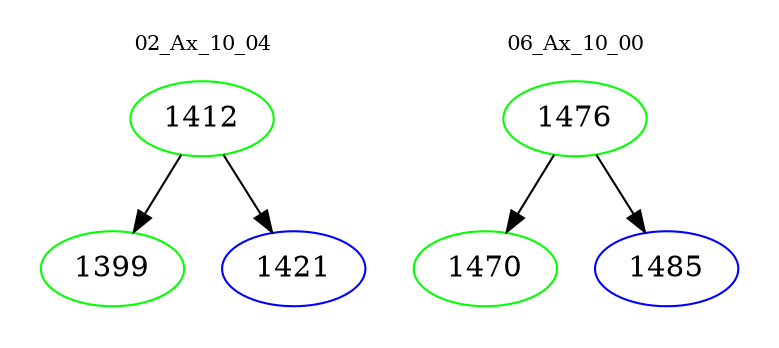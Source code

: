 digraph{
subgraph cluster_0 {
color = white
label = "02_Ax_10_04";
fontsize=10;
T0_1412 [label="1412", color="green"]
T0_1412 -> T0_1399 [color="black"]
T0_1399 [label="1399", color="green"]
T0_1412 -> T0_1421 [color="black"]
T0_1421 [label="1421", color="blue"]
}
subgraph cluster_1 {
color = white
label = "06_Ax_10_00";
fontsize=10;
T1_1476 [label="1476", color="green"]
T1_1476 -> T1_1470 [color="black"]
T1_1470 [label="1470", color="green"]
T1_1476 -> T1_1485 [color="black"]
T1_1485 [label="1485", color="blue"]
}
}
